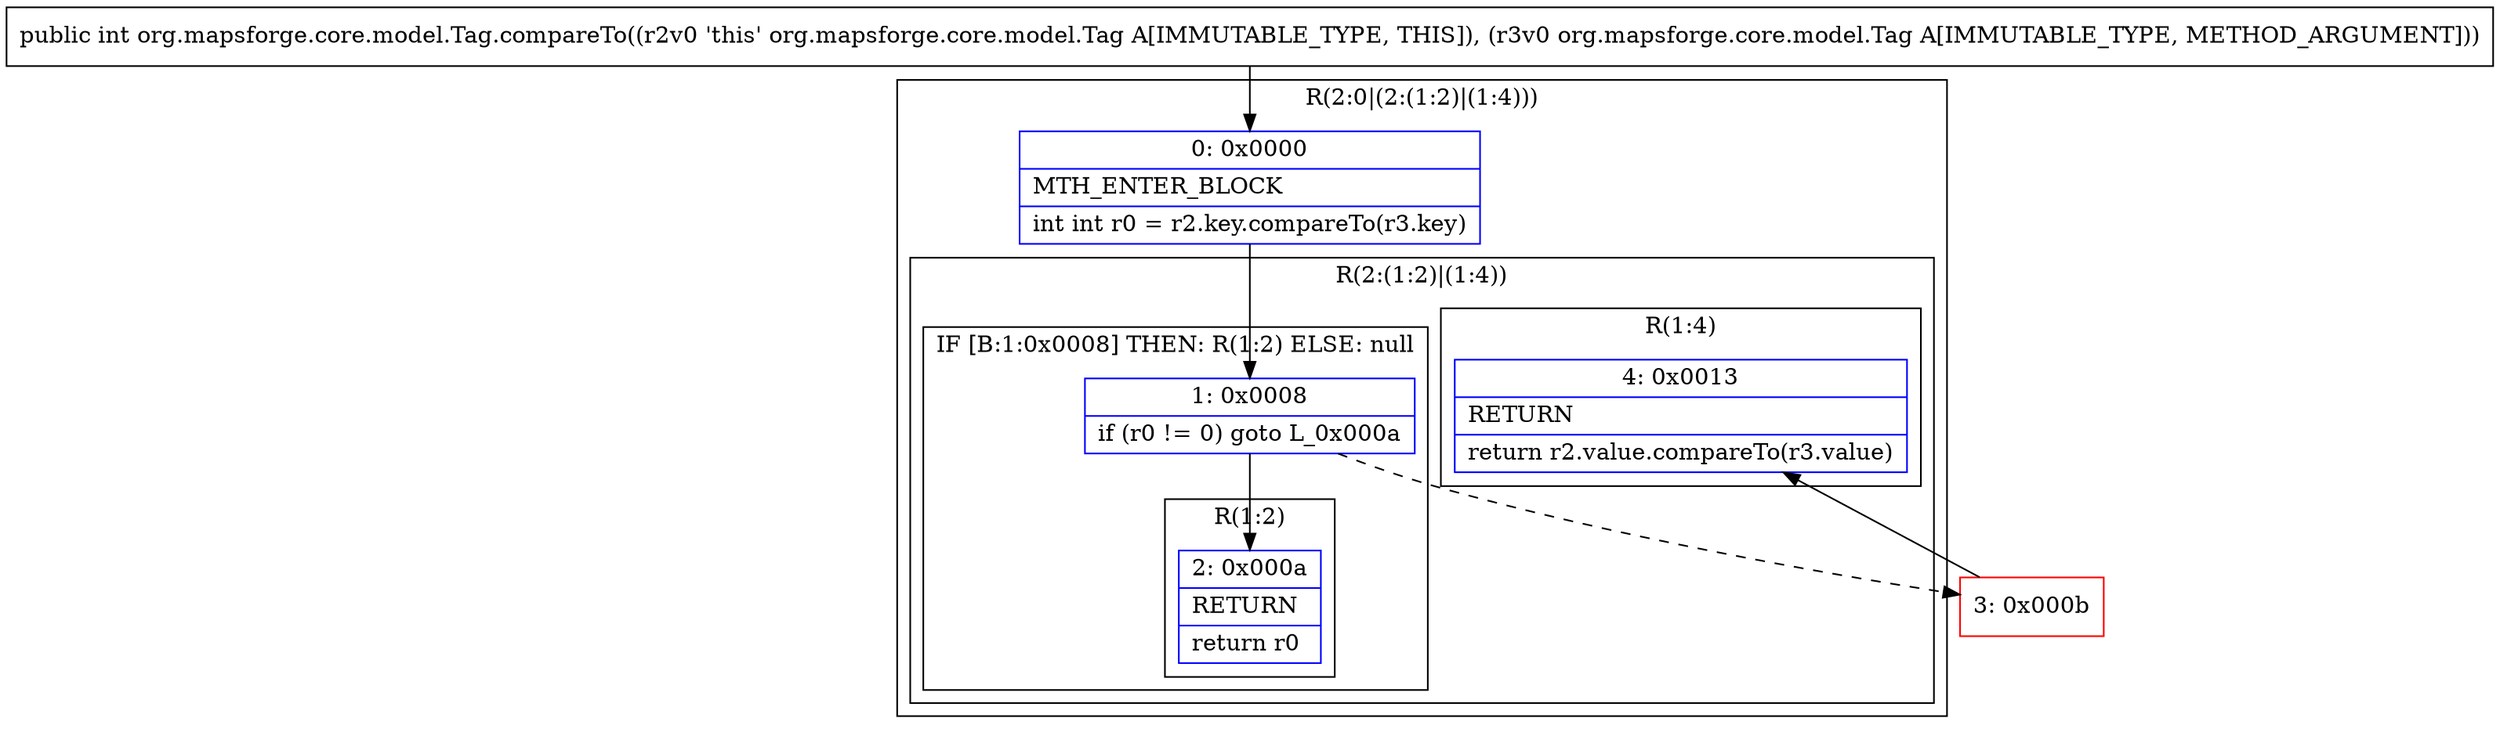 digraph "CFG fororg.mapsforge.core.model.Tag.compareTo(Lorg\/mapsforge\/core\/model\/Tag;)I" {
subgraph cluster_Region_171021331 {
label = "R(2:0|(2:(1:2)|(1:4)))";
node [shape=record,color=blue];
Node_0 [shape=record,label="{0\:\ 0x0000|MTH_ENTER_BLOCK\l|int int r0 = r2.key.compareTo(r3.key)\l}"];
subgraph cluster_Region_858853658 {
label = "R(2:(1:2)|(1:4))";
node [shape=record,color=blue];
subgraph cluster_IfRegion_767599146 {
label = "IF [B:1:0x0008] THEN: R(1:2) ELSE: null";
node [shape=record,color=blue];
Node_1 [shape=record,label="{1\:\ 0x0008|if (r0 != 0) goto L_0x000a\l}"];
subgraph cluster_Region_2054064759 {
label = "R(1:2)";
node [shape=record,color=blue];
Node_2 [shape=record,label="{2\:\ 0x000a|RETURN\l|return r0\l}"];
}
}
subgraph cluster_Region_1618137300 {
label = "R(1:4)";
node [shape=record,color=blue];
Node_4 [shape=record,label="{4\:\ 0x0013|RETURN\l|return r2.value.compareTo(r3.value)\l}"];
}
}
}
Node_3 [shape=record,color=red,label="{3\:\ 0x000b}"];
MethodNode[shape=record,label="{public int org.mapsforge.core.model.Tag.compareTo((r2v0 'this' org.mapsforge.core.model.Tag A[IMMUTABLE_TYPE, THIS]), (r3v0 org.mapsforge.core.model.Tag A[IMMUTABLE_TYPE, METHOD_ARGUMENT])) }"];
MethodNode -> Node_0;
Node_0 -> Node_1;
Node_1 -> Node_2;
Node_1 -> Node_3[style=dashed];
Node_3 -> Node_4;
}

